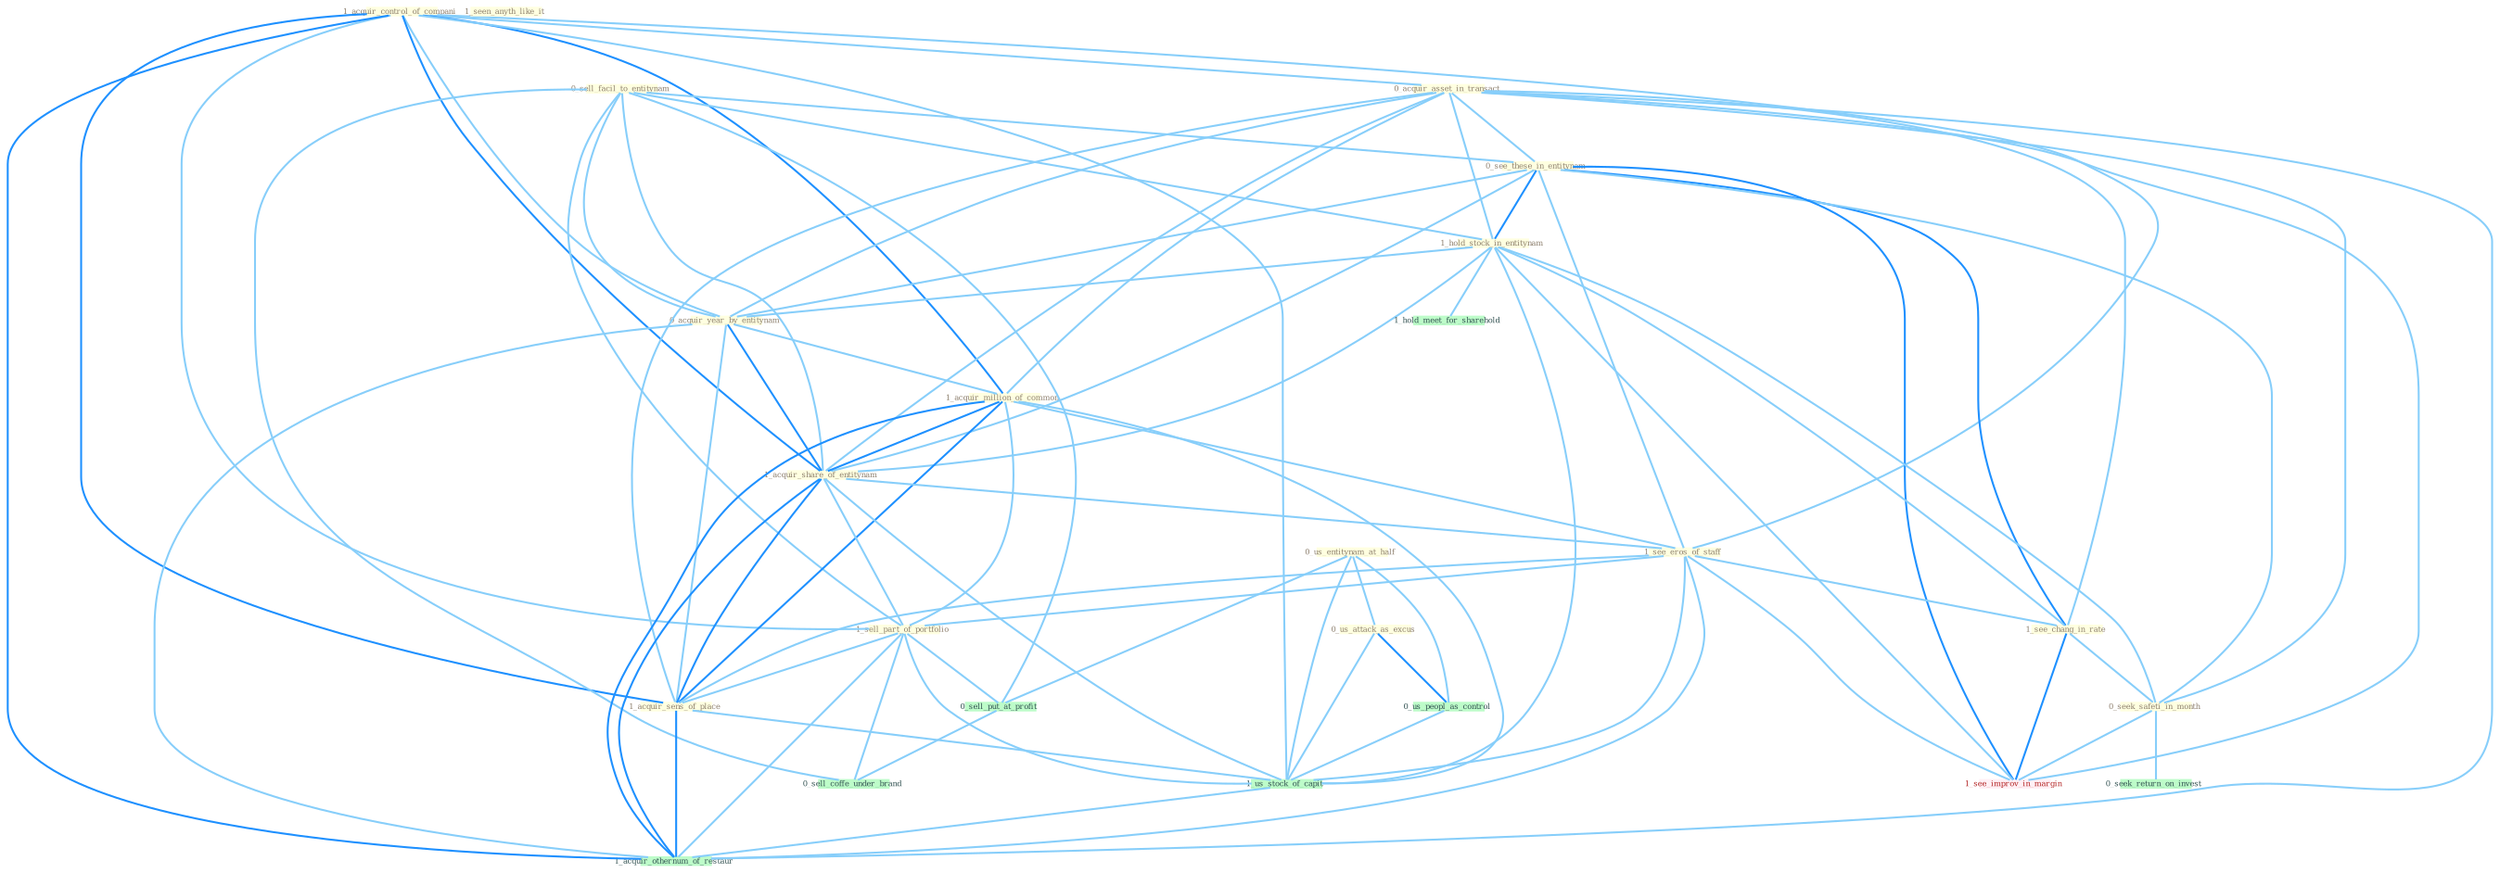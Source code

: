 Graph G{ 
    node
    [shape=polygon,style=filled,width=.5,height=.06,color="#BDFCC9",fixedsize=true,fontsize=4,
    fontcolor="#2f4f4f"];
    {node
    [color="#ffffe0", fontcolor="#8b7d6b"] "0_us_entitynam_at_half " "1_acquir_control_of_compani " "0_acquir_asset_in_transact " "0_sell_facil_to_entitynam " "0_see_these_in_entitynam " "0_us_attack_as_excus " "1_hold_stock_in_entitynam " "0_acquir_year_by_entitynam " "1_acquir_million_of_common " "1_acquir_share_of_entitynam " "1_see_eros_of_staff " "1_seen_anyth_like_it " "1_see_chang_in_rate " "1_sell_part_of_portfolio " "0_seek_safeti_in_month " "1_acquir_sens_of_place "}
{node [color="#fff0f5", fontcolor="#b22222"] "1_see_improv_in_margin "}
edge [color="#B0E2FF"];

	"0_us_entitynam_at_half " -- "0_us_attack_as_excus " [w="1", color="#87cefa" ];
	"0_us_entitynam_at_half " -- "0_us_peopl_as_control " [w="1", color="#87cefa" ];
	"0_us_entitynam_at_half " -- "0_sell_put_at_profit " [w="1", color="#87cefa" ];
	"0_us_entitynam_at_half " -- "1_us_stock_of_capit " [w="1", color="#87cefa" ];
	"1_acquir_control_of_compani " -- "0_acquir_asset_in_transact " [w="1", color="#87cefa" ];
	"1_acquir_control_of_compani " -- "0_acquir_year_by_entitynam " [w="1", color="#87cefa" ];
	"1_acquir_control_of_compani " -- "1_acquir_million_of_common " [w="2", color="#1e90ff" , len=0.8];
	"1_acquir_control_of_compani " -- "1_acquir_share_of_entitynam " [w="2", color="#1e90ff" , len=0.8];
	"1_acquir_control_of_compani " -- "1_see_eros_of_staff " [w="1", color="#87cefa" ];
	"1_acquir_control_of_compani " -- "1_sell_part_of_portfolio " [w="1", color="#87cefa" ];
	"1_acquir_control_of_compani " -- "1_acquir_sens_of_place " [w="2", color="#1e90ff" , len=0.8];
	"1_acquir_control_of_compani " -- "1_us_stock_of_capit " [w="1", color="#87cefa" ];
	"1_acquir_control_of_compani " -- "1_acquir_othernum_of_restaur " [w="2", color="#1e90ff" , len=0.8];
	"0_acquir_asset_in_transact " -- "0_see_these_in_entitynam " [w="1", color="#87cefa" ];
	"0_acquir_asset_in_transact " -- "1_hold_stock_in_entitynam " [w="1", color="#87cefa" ];
	"0_acquir_asset_in_transact " -- "0_acquir_year_by_entitynam " [w="1", color="#87cefa" ];
	"0_acquir_asset_in_transact " -- "1_acquir_million_of_common " [w="1", color="#87cefa" ];
	"0_acquir_asset_in_transact " -- "1_acquir_share_of_entitynam " [w="1", color="#87cefa" ];
	"0_acquir_asset_in_transact " -- "1_see_chang_in_rate " [w="1", color="#87cefa" ];
	"0_acquir_asset_in_transact " -- "0_seek_safeti_in_month " [w="1", color="#87cefa" ];
	"0_acquir_asset_in_transact " -- "1_acquir_sens_of_place " [w="1", color="#87cefa" ];
	"0_acquir_asset_in_transact " -- "1_see_improv_in_margin " [w="1", color="#87cefa" ];
	"0_acquir_asset_in_transact " -- "1_acquir_othernum_of_restaur " [w="1", color="#87cefa" ];
	"0_sell_facil_to_entitynam " -- "0_see_these_in_entitynam " [w="1", color="#87cefa" ];
	"0_sell_facil_to_entitynam " -- "1_hold_stock_in_entitynam " [w="1", color="#87cefa" ];
	"0_sell_facil_to_entitynam " -- "0_acquir_year_by_entitynam " [w="1", color="#87cefa" ];
	"0_sell_facil_to_entitynam " -- "1_acquir_share_of_entitynam " [w="1", color="#87cefa" ];
	"0_sell_facil_to_entitynam " -- "1_sell_part_of_portfolio " [w="1", color="#87cefa" ];
	"0_sell_facil_to_entitynam " -- "0_sell_put_at_profit " [w="1", color="#87cefa" ];
	"0_sell_facil_to_entitynam " -- "0_sell_coffe_under_brand " [w="1", color="#87cefa" ];
	"0_see_these_in_entitynam " -- "1_hold_stock_in_entitynam " [w="2", color="#1e90ff" , len=0.8];
	"0_see_these_in_entitynam " -- "0_acquir_year_by_entitynam " [w="1", color="#87cefa" ];
	"0_see_these_in_entitynam " -- "1_acquir_share_of_entitynam " [w="1", color="#87cefa" ];
	"0_see_these_in_entitynam " -- "1_see_eros_of_staff " [w="1", color="#87cefa" ];
	"0_see_these_in_entitynam " -- "1_see_chang_in_rate " [w="2", color="#1e90ff" , len=0.8];
	"0_see_these_in_entitynam " -- "0_seek_safeti_in_month " [w="1", color="#87cefa" ];
	"0_see_these_in_entitynam " -- "1_see_improv_in_margin " [w="2", color="#1e90ff" , len=0.8];
	"0_us_attack_as_excus " -- "0_us_peopl_as_control " [w="2", color="#1e90ff" , len=0.8];
	"0_us_attack_as_excus " -- "1_us_stock_of_capit " [w="1", color="#87cefa" ];
	"1_hold_stock_in_entitynam " -- "0_acquir_year_by_entitynam " [w="1", color="#87cefa" ];
	"1_hold_stock_in_entitynam " -- "1_acquir_share_of_entitynam " [w="1", color="#87cefa" ];
	"1_hold_stock_in_entitynam " -- "1_see_chang_in_rate " [w="1", color="#87cefa" ];
	"1_hold_stock_in_entitynam " -- "0_seek_safeti_in_month " [w="1", color="#87cefa" ];
	"1_hold_stock_in_entitynam " -- "1_us_stock_of_capit " [w="1", color="#87cefa" ];
	"1_hold_stock_in_entitynam " -- "1_see_improv_in_margin " [w="1", color="#87cefa" ];
	"1_hold_stock_in_entitynam " -- "1_hold_meet_for_sharehold " [w="1", color="#87cefa" ];
	"0_acquir_year_by_entitynam " -- "1_acquir_million_of_common " [w="1", color="#87cefa" ];
	"0_acquir_year_by_entitynam " -- "1_acquir_share_of_entitynam " [w="2", color="#1e90ff" , len=0.8];
	"0_acquir_year_by_entitynam " -- "1_acquir_sens_of_place " [w="1", color="#87cefa" ];
	"0_acquir_year_by_entitynam " -- "1_acquir_othernum_of_restaur " [w="1", color="#87cefa" ];
	"1_acquir_million_of_common " -- "1_acquir_share_of_entitynam " [w="2", color="#1e90ff" , len=0.8];
	"1_acquir_million_of_common " -- "1_see_eros_of_staff " [w="1", color="#87cefa" ];
	"1_acquir_million_of_common " -- "1_sell_part_of_portfolio " [w="1", color="#87cefa" ];
	"1_acquir_million_of_common " -- "1_acquir_sens_of_place " [w="2", color="#1e90ff" , len=0.8];
	"1_acquir_million_of_common " -- "1_us_stock_of_capit " [w="1", color="#87cefa" ];
	"1_acquir_million_of_common " -- "1_acquir_othernum_of_restaur " [w="2", color="#1e90ff" , len=0.8];
	"1_acquir_share_of_entitynam " -- "1_see_eros_of_staff " [w="1", color="#87cefa" ];
	"1_acquir_share_of_entitynam " -- "1_sell_part_of_portfolio " [w="1", color="#87cefa" ];
	"1_acquir_share_of_entitynam " -- "1_acquir_sens_of_place " [w="2", color="#1e90ff" , len=0.8];
	"1_acquir_share_of_entitynam " -- "1_us_stock_of_capit " [w="1", color="#87cefa" ];
	"1_acquir_share_of_entitynam " -- "1_acquir_othernum_of_restaur " [w="2", color="#1e90ff" , len=0.8];
	"1_see_eros_of_staff " -- "1_see_chang_in_rate " [w="1", color="#87cefa" ];
	"1_see_eros_of_staff " -- "1_sell_part_of_portfolio " [w="1", color="#87cefa" ];
	"1_see_eros_of_staff " -- "1_acquir_sens_of_place " [w="1", color="#87cefa" ];
	"1_see_eros_of_staff " -- "1_us_stock_of_capit " [w="1", color="#87cefa" ];
	"1_see_eros_of_staff " -- "1_see_improv_in_margin " [w="1", color="#87cefa" ];
	"1_see_eros_of_staff " -- "1_acquir_othernum_of_restaur " [w="1", color="#87cefa" ];
	"1_see_chang_in_rate " -- "0_seek_safeti_in_month " [w="1", color="#87cefa" ];
	"1_see_chang_in_rate " -- "1_see_improv_in_margin " [w="2", color="#1e90ff" , len=0.8];
	"1_sell_part_of_portfolio " -- "1_acquir_sens_of_place " [w="1", color="#87cefa" ];
	"1_sell_part_of_portfolio " -- "0_sell_put_at_profit " [w="1", color="#87cefa" ];
	"1_sell_part_of_portfolio " -- "1_us_stock_of_capit " [w="1", color="#87cefa" ];
	"1_sell_part_of_portfolio " -- "0_sell_coffe_under_brand " [w="1", color="#87cefa" ];
	"1_sell_part_of_portfolio " -- "1_acquir_othernum_of_restaur " [w="1", color="#87cefa" ];
	"0_seek_safeti_in_month " -- "0_seek_return_on_invest " [w="1", color="#87cefa" ];
	"0_seek_safeti_in_month " -- "1_see_improv_in_margin " [w="1", color="#87cefa" ];
	"1_acquir_sens_of_place " -- "1_us_stock_of_capit " [w="1", color="#87cefa" ];
	"1_acquir_sens_of_place " -- "1_acquir_othernum_of_restaur " [w="2", color="#1e90ff" , len=0.8];
	"0_us_peopl_as_control " -- "1_us_stock_of_capit " [w="1", color="#87cefa" ];
	"0_sell_put_at_profit " -- "0_sell_coffe_under_brand " [w="1", color="#87cefa" ];
	"1_us_stock_of_capit " -- "1_acquir_othernum_of_restaur " [w="1", color="#87cefa" ];
}